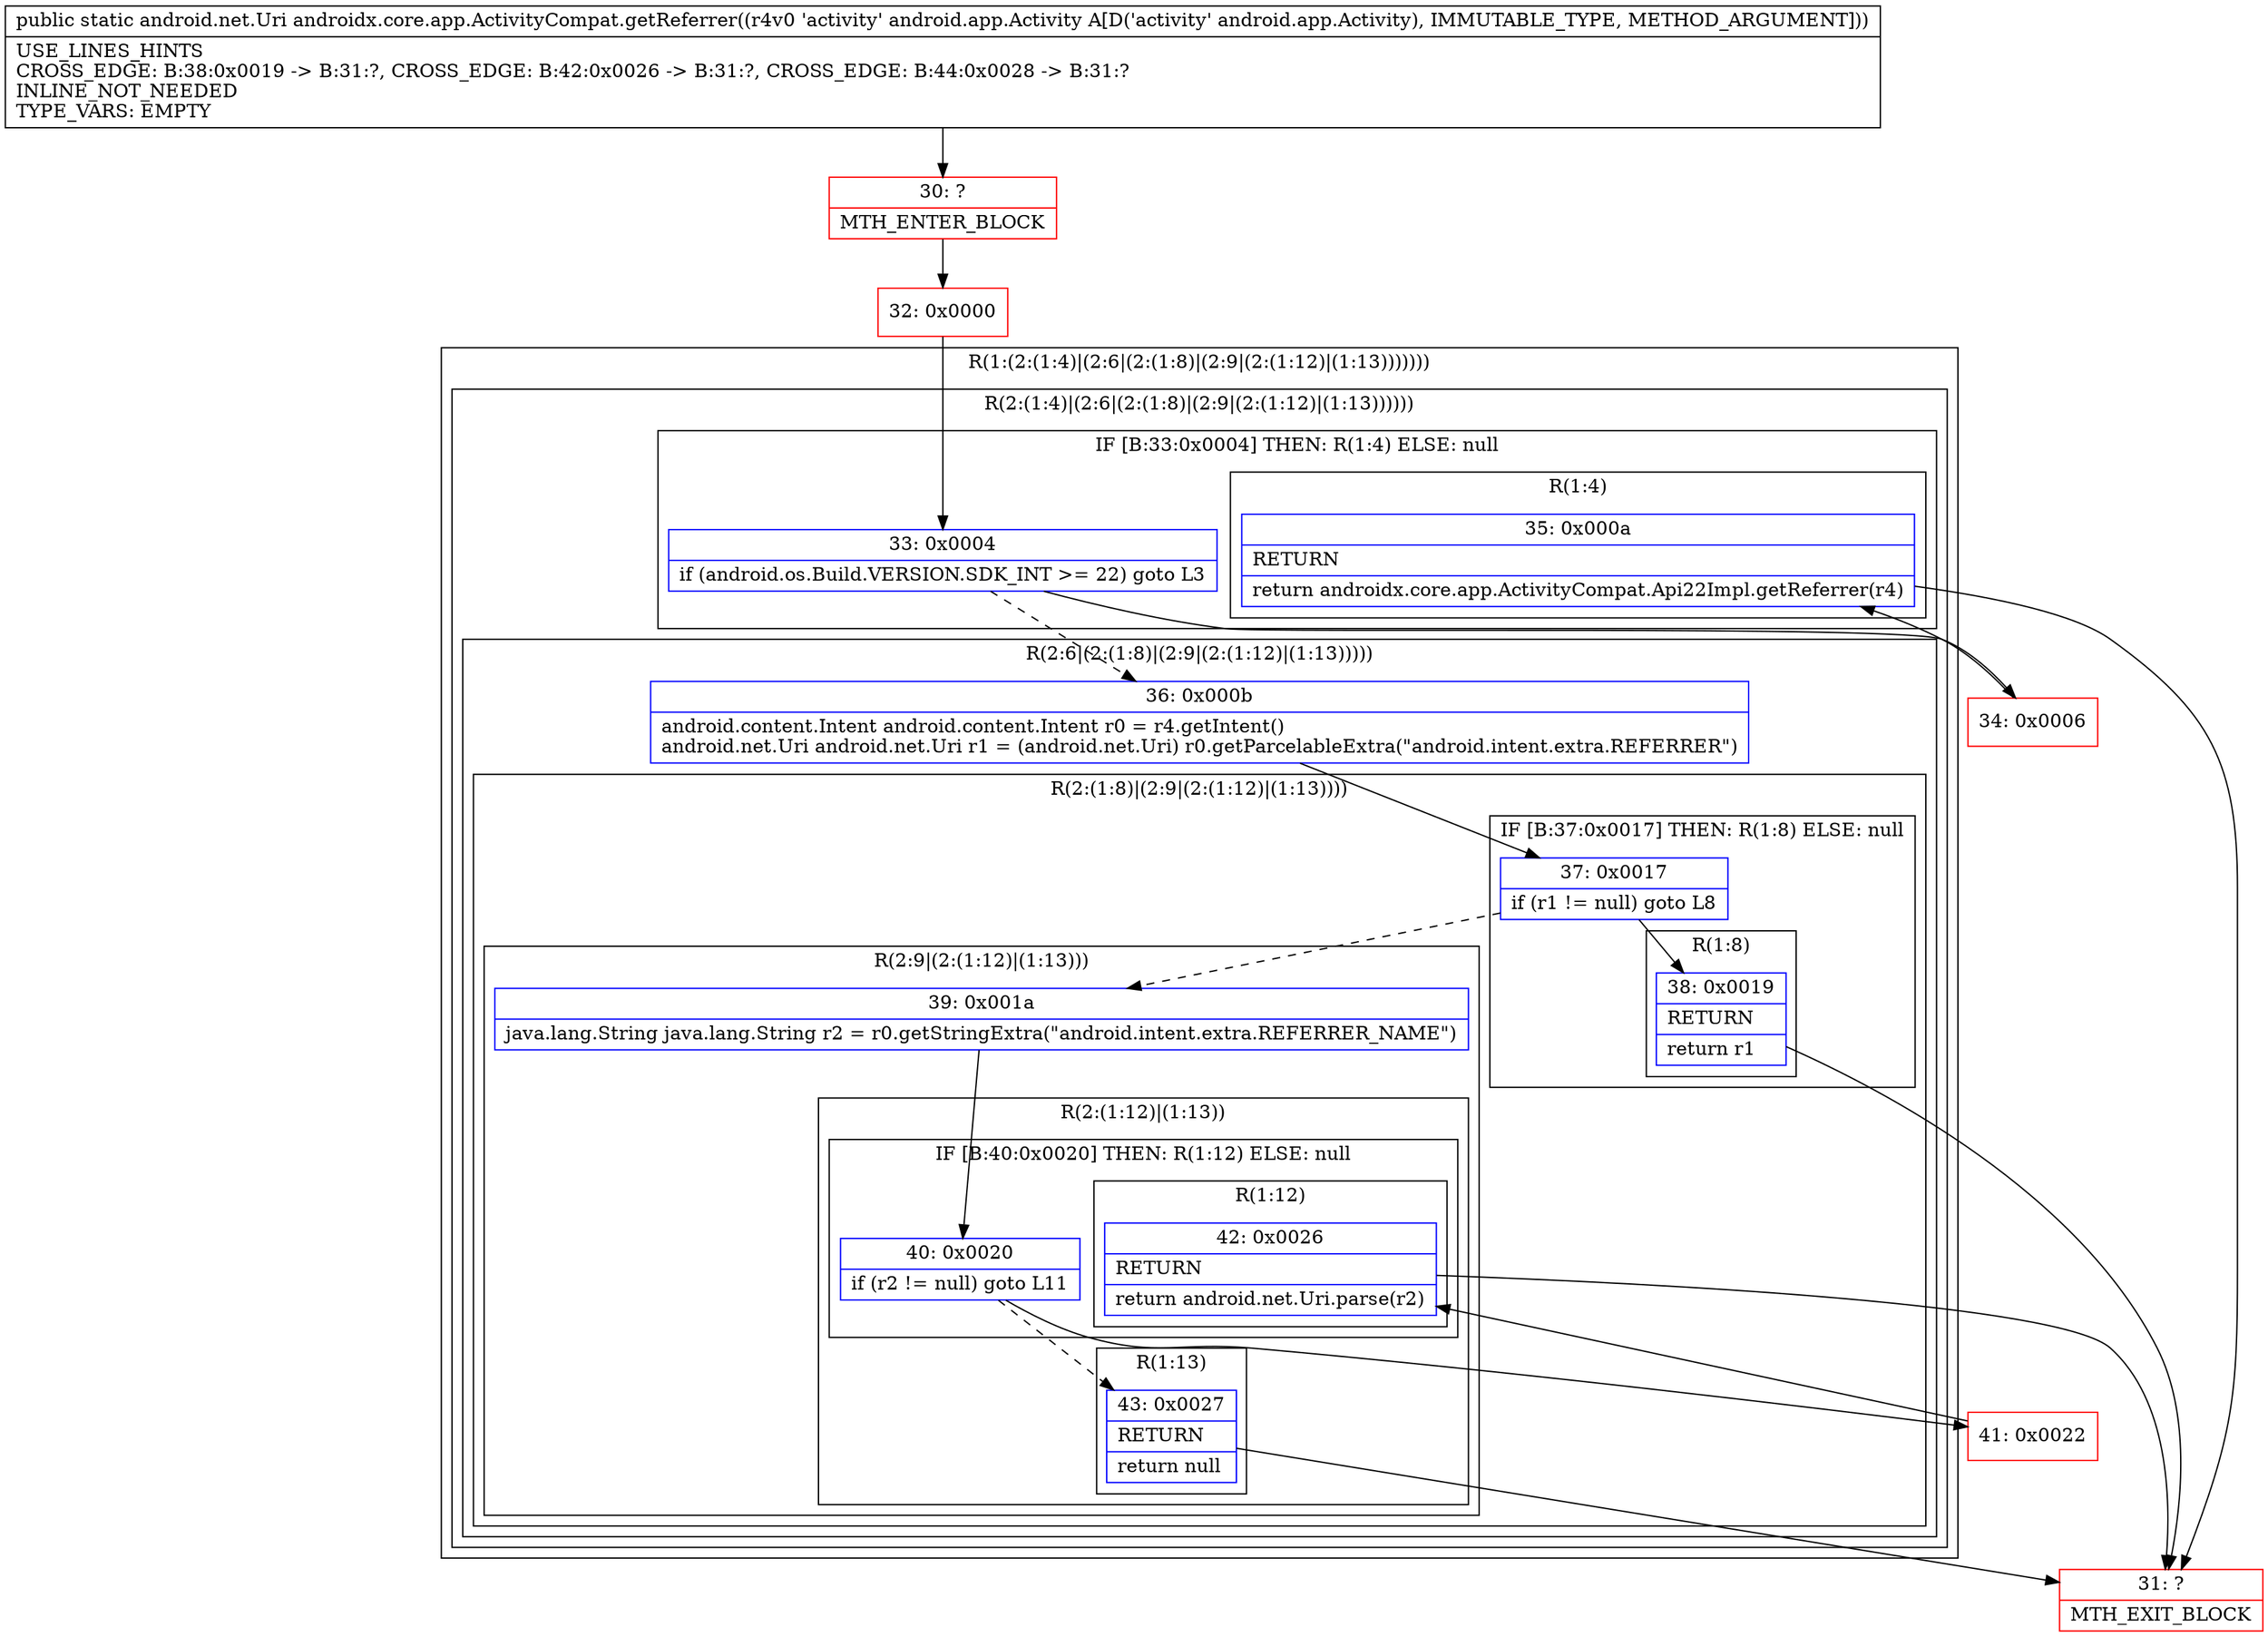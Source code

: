 digraph "CFG forandroidx.core.app.ActivityCompat.getReferrer(Landroid\/app\/Activity;)Landroid\/net\/Uri;" {
subgraph cluster_Region_220057894 {
label = "R(1:(2:(1:4)|(2:6|(2:(1:8)|(2:9|(2:(1:12)|(1:13)))))))";
node [shape=record,color=blue];
subgraph cluster_Region_1790109564 {
label = "R(2:(1:4)|(2:6|(2:(1:8)|(2:9|(2:(1:12)|(1:13))))))";
node [shape=record,color=blue];
subgraph cluster_IfRegion_1070979684 {
label = "IF [B:33:0x0004] THEN: R(1:4) ELSE: null";
node [shape=record,color=blue];
Node_33 [shape=record,label="{33\:\ 0x0004|if (android.os.Build.VERSION.SDK_INT \>= 22) goto L3\l}"];
subgraph cluster_Region_564148088 {
label = "R(1:4)";
node [shape=record,color=blue];
Node_35 [shape=record,label="{35\:\ 0x000a|RETURN\l|return androidx.core.app.ActivityCompat.Api22Impl.getReferrer(r4)\l}"];
}
}
subgraph cluster_Region_1719166274 {
label = "R(2:6|(2:(1:8)|(2:9|(2:(1:12)|(1:13)))))";
node [shape=record,color=blue];
Node_36 [shape=record,label="{36\:\ 0x000b|android.content.Intent android.content.Intent r0 = r4.getIntent()\landroid.net.Uri android.net.Uri r1 = (android.net.Uri) r0.getParcelableExtra(\"android.intent.extra.REFERRER\")\l}"];
subgraph cluster_Region_1113015947 {
label = "R(2:(1:8)|(2:9|(2:(1:12)|(1:13))))";
node [shape=record,color=blue];
subgraph cluster_IfRegion_1680503593 {
label = "IF [B:37:0x0017] THEN: R(1:8) ELSE: null";
node [shape=record,color=blue];
Node_37 [shape=record,label="{37\:\ 0x0017|if (r1 != null) goto L8\l}"];
subgraph cluster_Region_564308255 {
label = "R(1:8)";
node [shape=record,color=blue];
Node_38 [shape=record,label="{38\:\ 0x0019|RETURN\l|return r1\l}"];
}
}
subgraph cluster_Region_731774014 {
label = "R(2:9|(2:(1:12)|(1:13)))";
node [shape=record,color=blue];
Node_39 [shape=record,label="{39\:\ 0x001a|java.lang.String java.lang.String r2 = r0.getStringExtra(\"android.intent.extra.REFERRER_NAME\")\l}"];
subgraph cluster_Region_1059307706 {
label = "R(2:(1:12)|(1:13))";
node [shape=record,color=blue];
subgraph cluster_IfRegion_72714780 {
label = "IF [B:40:0x0020] THEN: R(1:12) ELSE: null";
node [shape=record,color=blue];
Node_40 [shape=record,label="{40\:\ 0x0020|if (r2 != null) goto L11\l}"];
subgraph cluster_Region_1089333924 {
label = "R(1:12)";
node [shape=record,color=blue];
Node_42 [shape=record,label="{42\:\ 0x0026|RETURN\l|return android.net.Uri.parse(r2)\l}"];
}
}
subgraph cluster_Region_775171008 {
label = "R(1:13)";
node [shape=record,color=blue];
Node_43 [shape=record,label="{43\:\ 0x0027|RETURN\l|return null\l}"];
}
}
}
}
}
}
}
Node_30 [shape=record,color=red,label="{30\:\ ?|MTH_ENTER_BLOCK\l}"];
Node_32 [shape=record,color=red,label="{32\:\ 0x0000}"];
Node_34 [shape=record,color=red,label="{34\:\ 0x0006}"];
Node_31 [shape=record,color=red,label="{31\:\ ?|MTH_EXIT_BLOCK\l}"];
Node_41 [shape=record,color=red,label="{41\:\ 0x0022}"];
MethodNode[shape=record,label="{public static android.net.Uri androidx.core.app.ActivityCompat.getReferrer((r4v0 'activity' android.app.Activity A[D('activity' android.app.Activity), IMMUTABLE_TYPE, METHOD_ARGUMENT]))  | USE_LINES_HINTS\lCROSS_EDGE: B:38:0x0019 \-\> B:31:?, CROSS_EDGE: B:42:0x0026 \-\> B:31:?, CROSS_EDGE: B:44:0x0028 \-\> B:31:?\lINLINE_NOT_NEEDED\lTYPE_VARS: EMPTY\l}"];
MethodNode -> Node_30;Node_33 -> Node_34;
Node_33 -> Node_36[style=dashed];
Node_35 -> Node_31;
Node_36 -> Node_37;
Node_37 -> Node_38;
Node_37 -> Node_39[style=dashed];
Node_38 -> Node_31;
Node_39 -> Node_40;
Node_40 -> Node_41;
Node_40 -> Node_43[style=dashed];
Node_42 -> Node_31;
Node_43 -> Node_31;
Node_30 -> Node_32;
Node_32 -> Node_33;
Node_34 -> Node_35;
Node_41 -> Node_42;
}

